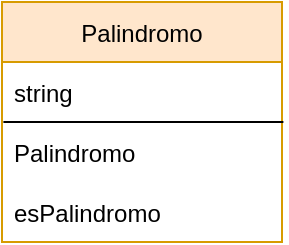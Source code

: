 <mxfile>
    <diagram id="MFgqyi3aAWKPgPcautTU" name="Página-1">
        <mxGraphModel dx="386" dy="389" grid="1" gridSize="10" guides="1" tooltips="1" connect="1" arrows="1" fold="1" page="1" pageScale="1" pageWidth="827" pageHeight="1169" math="0" shadow="0">
            <root>
                <mxCell id="0"/>
                <mxCell id="1" parent="0"/>
                <mxCell id="2" value="Palindromo" style="swimlane;fontStyle=0;childLayout=stackLayout;horizontal=1;startSize=30;horizontalStack=0;resizeParent=1;resizeParentMax=0;resizeLast=0;collapsible=1;marginBottom=0;fillColor=#ffe6cc;strokeColor=#d79b00;" vertex="1" parent="1">
                    <mxGeometry x="130" y="140" width="140" height="120" as="geometry"/>
                </mxCell>
                <mxCell id="3" value="string" style="text;strokeColor=none;fillColor=none;align=left;verticalAlign=middle;spacingLeft=4;spacingRight=4;overflow=hidden;points=[[0,0.5],[1,0.5]];portConstraint=eastwest;rotatable=0;" vertex="1" parent="2">
                    <mxGeometry y="30" width="140" height="30" as="geometry"/>
                </mxCell>
                <mxCell id="4" value="Palindromo" style="text;strokeColor=none;fillColor=none;align=left;verticalAlign=middle;spacingLeft=4;spacingRight=4;overflow=hidden;points=[[0,0.5],[1,0.5]];portConstraint=eastwest;rotatable=0;" vertex="1" parent="2">
                    <mxGeometry y="60" width="140" height="30" as="geometry"/>
                </mxCell>
                <mxCell id="5" value="esPalindromo" style="text;strokeColor=none;fillColor=none;align=left;verticalAlign=middle;spacingLeft=4;spacingRight=4;overflow=hidden;points=[[0,0.5],[1,0.5]];portConstraint=eastwest;rotatable=0;" vertex="1" parent="2">
                    <mxGeometry y="90" width="140" height="30" as="geometry"/>
                </mxCell>
                <mxCell id="6" value="" style="endArrow=none;html=1;exitX=0.005;exitY=0;exitDx=0;exitDy=0;exitPerimeter=0;entryX=1.005;entryY=0;entryDx=0;entryDy=0;entryPerimeter=0;" edge="1" parent="2" source="4" target="4">
                    <mxGeometry width="50" height="50" relative="1" as="geometry">
                        <mxPoint x="50" y="90" as="sourcePoint"/>
                        <mxPoint x="100" y="40" as="targetPoint"/>
                    </mxGeometry>
                </mxCell>
            </root>
        </mxGraphModel>
    </diagram>
</mxfile>